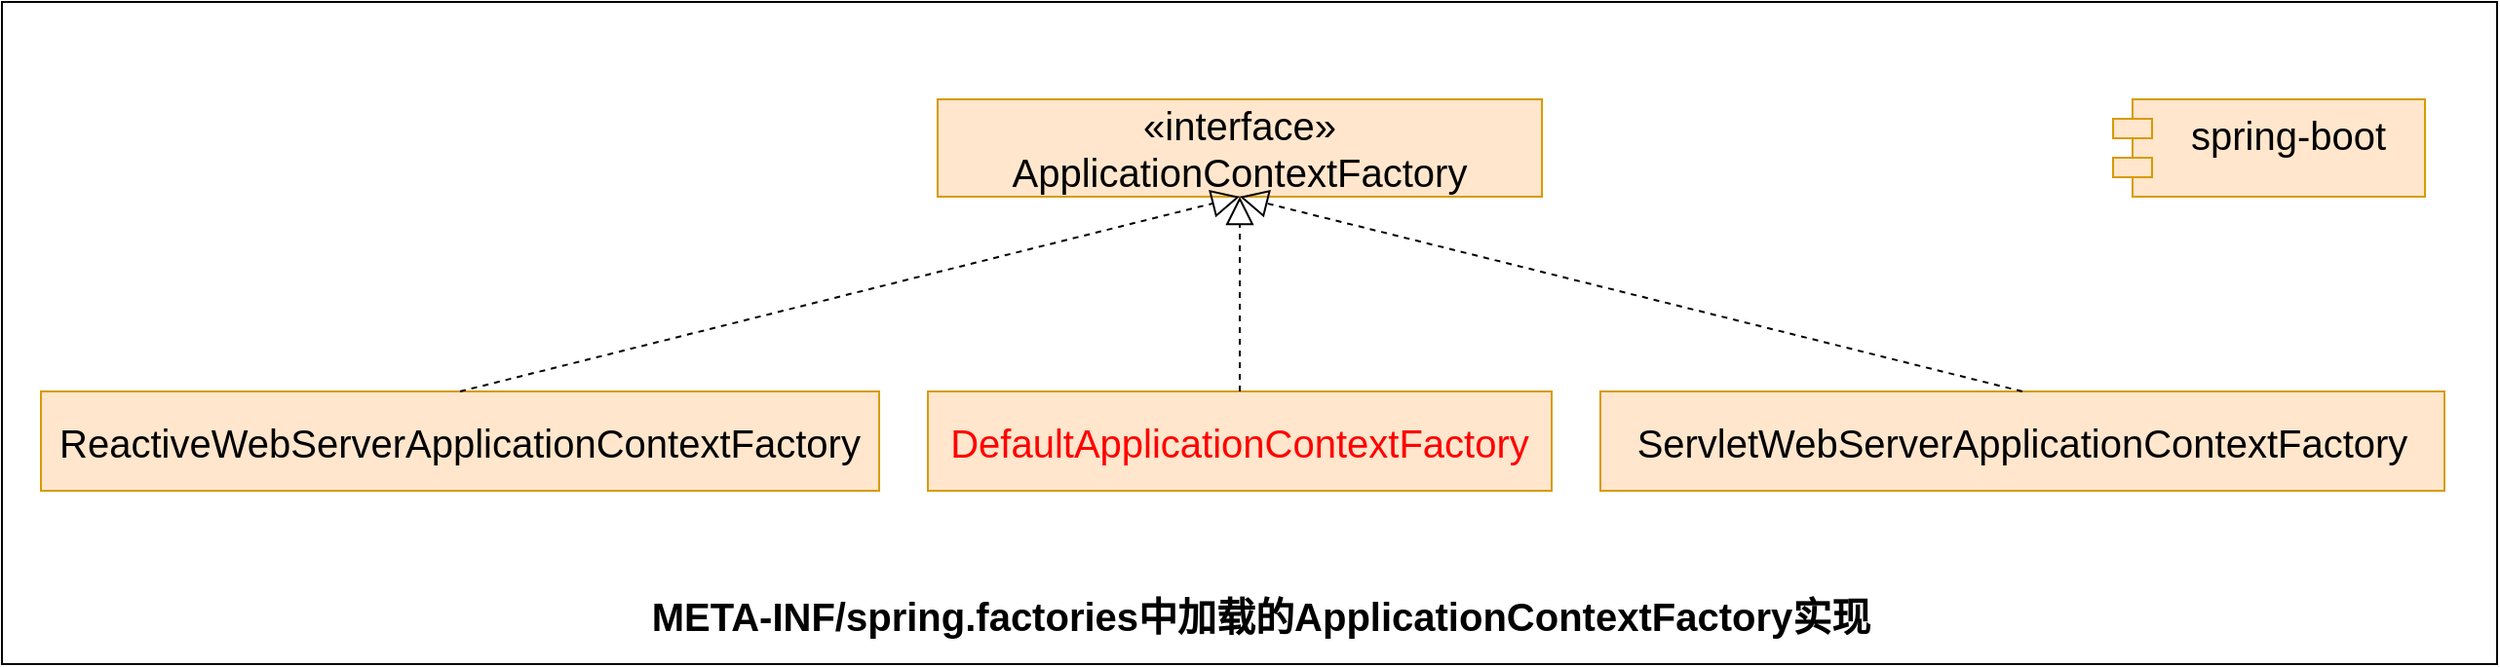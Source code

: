<mxfile version="28.2.5">
  <diagram name="第 1 页" id="A2wYnKDMZFF023bxGnZ8">
    <mxGraphModel dx="1367" dy="1212" grid="1" gridSize="10" guides="1" tooltips="1" connect="1" arrows="1" fold="1" page="1" pageScale="1" pageWidth="827" pageHeight="1169" math="0" shadow="0">
      <root>
        <mxCell id="0" />
        <mxCell id="1" parent="0" />
        <mxCell id="lc5mf7nCTQjh2SExQ85K-13" value="" style="rounded=0;whiteSpace=wrap;html=1;" parent="1" vertex="1">
          <mxGeometry x="1010" y="90" width="1280" height="340" as="geometry" />
        </mxCell>
        <mxCell id="mEVcy1A5f8fxIJjsYzMS-1" value="«interface»&lt;br&gt;ApplicationContextFactory" style="html=1;whiteSpace=wrap;fontSize=20;fontStyle=0;fillColor=#ffe6cc;strokeColor=#d79b00;" parent="1" vertex="1">
          <mxGeometry x="1490" y="140" width="310" height="50" as="geometry" />
        </mxCell>
        <mxCell id="fyX_qp0nPDoWCMaDwxBh-1" value="spring-boot&lt;div&gt;&lt;div&gt;&lt;br&gt;&lt;/div&gt;&lt;/div&gt;" style="shape=module;align=left;spacingLeft=20;align=center;verticalAlign=top;whiteSpace=wrap;html=1;fontSize=20;fillColor=#ffe6cc;strokeColor=#d79b00;" parent="1" vertex="1">
          <mxGeometry x="2093" y="140" width="160" height="50" as="geometry" />
        </mxCell>
        <mxCell id="fyX_qp0nPDoWCMaDwxBh-10" value="&lt;div&gt;ReactiveWebServerApplicationContextFactory&lt;/div&gt;" style="html=1;whiteSpace=wrap;fontSize=20;verticalAlign=middle;align=center;fillColor=#ffe6cc;strokeColor=#d79b00;" parent="1" vertex="1">
          <mxGeometry x="1030" y="290" width="430" height="51" as="geometry" />
        </mxCell>
        <mxCell id="fyX_qp0nPDoWCMaDwxBh-11" value="" style="endArrow=block;dashed=1;endFill=0;endSize=12;html=1;rounded=0;exitX=0.5;exitY=0;exitDx=0;exitDy=0;entryX=0.5;entryY=1;entryDx=0;entryDy=0;" parent="1" source="fyX_qp0nPDoWCMaDwxBh-10" target="mEVcy1A5f8fxIJjsYzMS-1" edge="1">
          <mxGeometry width="160" relative="1" as="geometry">
            <mxPoint x="2091" y="320" as="sourcePoint" />
            <mxPoint x="2251" y="320" as="targetPoint" />
          </mxGeometry>
        </mxCell>
        <mxCell id="fyX_qp0nPDoWCMaDwxBh-18" value="META-INF/spring.factories中加载的&lt;span style=&quot;&quot;&gt;ApplicationContextFactory&lt;/span&gt;实现" style="text;html=1;align=center;verticalAlign=middle;whiteSpace=wrap;rounded=0;fontSize=20;fontStyle=1" parent="1" vertex="1">
          <mxGeometry x="1235.5" y="390" width="840" height="30" as="geometry" />
        </mxCell>
        <mxCell id="FZ8NvIvVYoF9q58KUQ75-2" value="&lt;div&gt;ServletWebServerApplicationContextFactory&lt;/div&gt;" style="html=1;whiteSpace=wrap;fontSize=20;verticalAlign=middle;align=center;fillColor=#ffe6cc;strokeColor=#d79b00;" parent="1" vertex="1">
          <mxGeometry x="1830" y="290" width="433" height="51" as="geometry" />
        </mxCell>
        <mxCell id="FZ8NvIvVYoF9q58KUQ75-4" value="" style="endArrow=block;dashed=1;endFill=0;endSize=12;html=1;rounded=0;exitX=0.5;exitY=0;exitDx=0;exitDy=0;entryX=0.5;entryY=1;entryDx=0;entryDy=0;" parent="1" source="FZ8NvIvVYoF9q58KUQ75-2" target="mEVcy1A5f8fxIJjsYzMS-1" edge="1">
          <mxGeometry width="160" relative="1" as="geometry">
            <mxPoint x="1800" y="230" as="sourcePoint" />
            <mxPoint x="1960" y="230" as="targetPoint" />
          </mxGeometry>
        </mxCell>
        <mxCell id="7ZobIM2AZpq2MTwm2shT-1" value="&lt;div&gt;&lt;font style=&quot;color: rgb(255, 0, 0);&quot;&gt;DefaultApplicationContextFactory&lt;/font&gt;&lt;/div&gt;" style="html=1;whiteSpace=wrap;fontSize=20;verticalAlign=middle;align=center;fillColor=#ffe6cc;strokeColor=#d79b00;" vertex="1" parent="1">
          <mxGeometry x="1485" y="290" width="320" height="51" as="geometry" />
        </mxCell>
        <mxCell id="7ZobIM2AZpq2MTwm2shT-2" value="" style="endArrow=block;dashed=1;endFill=0;endSize=12;html=1;rounded=0;exitX=0.5;exitY=0;exitDx=0;exitDy=0;" edge="1" parent="1" source="7ZobIM2AZpq2MTwm2shT-1" target="mEVcy1A5f8fxIJjsYzMS-1">
          <mxGeometry width="160" relative="1" as="geometry">
            <mxPoint x="1550" y="250" as="sourcePoint" />
            <mxPoint x="1710" y="250" as="targetPoint" />
          </mxGeometry>
        </mxCell>
      </root>
    </mxGraphModel>
  </diagram>
</mxfile>
